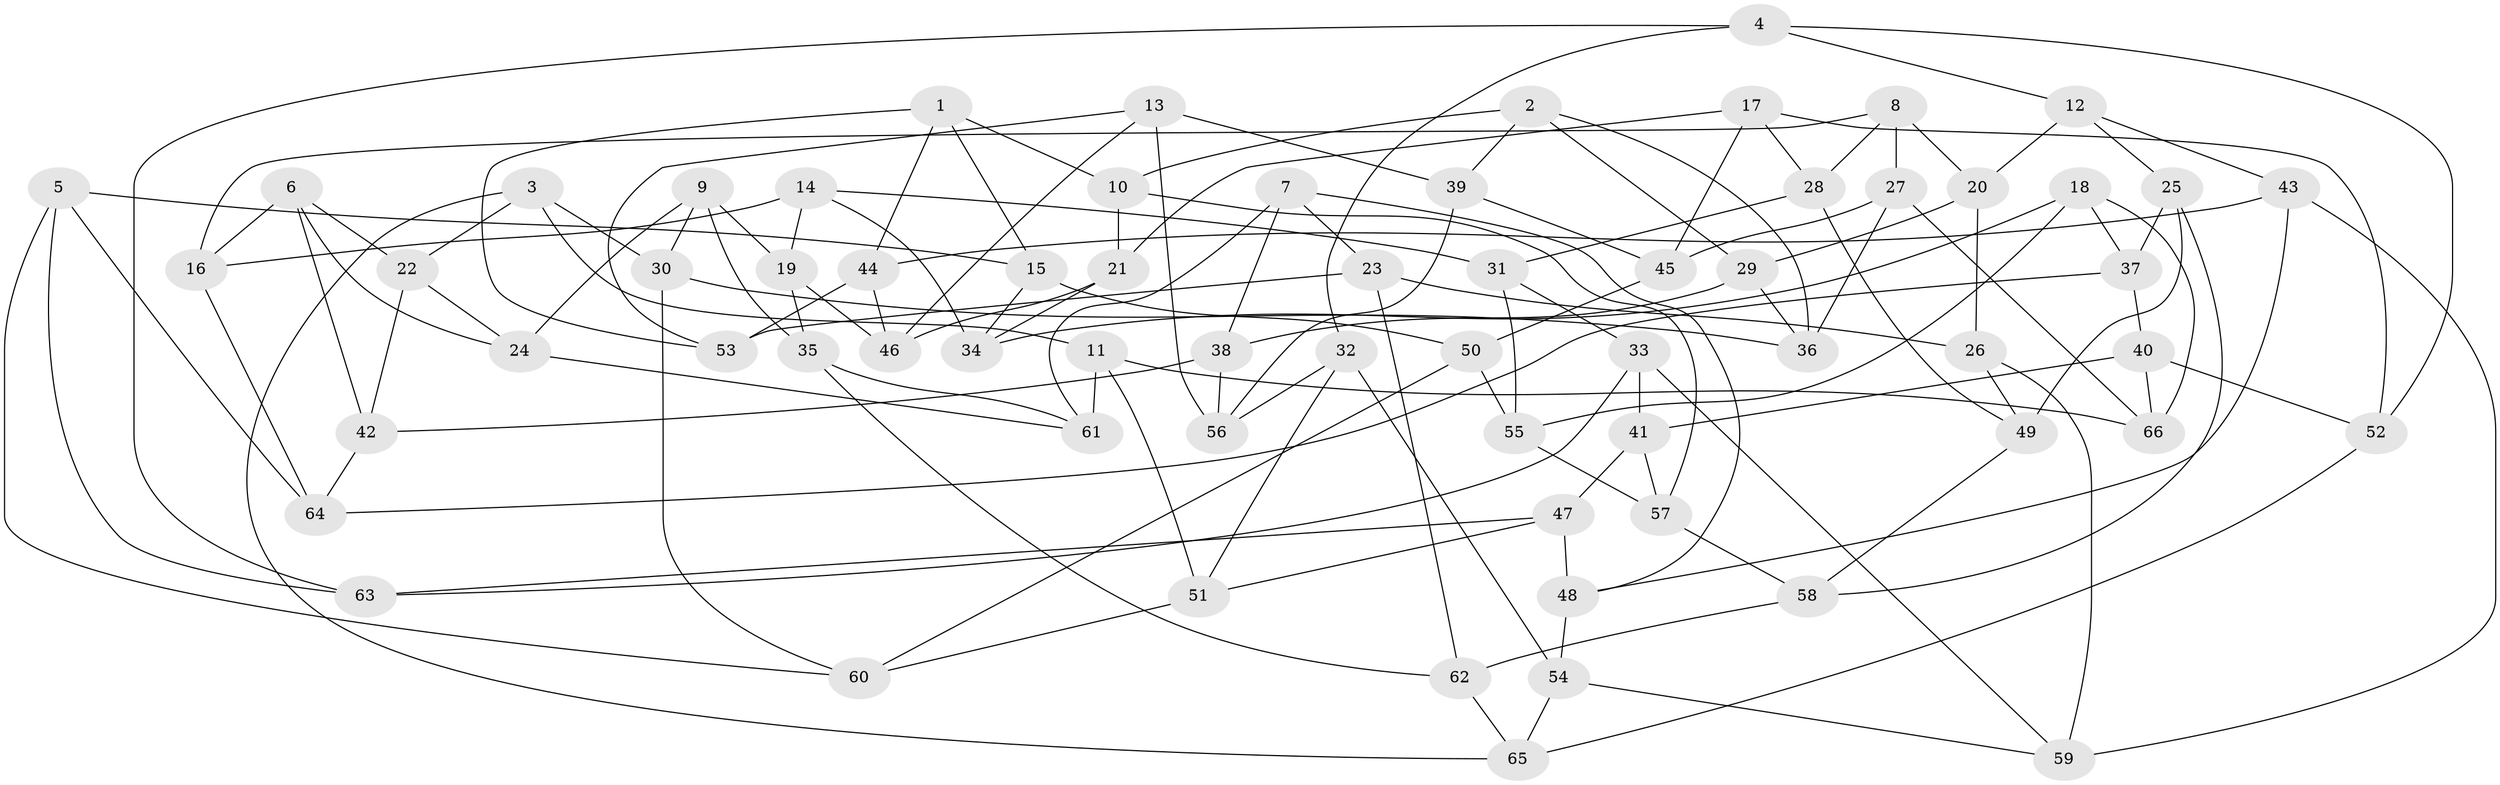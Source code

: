 // Generated by graph-tools (version 1.1) at 2025/02/03/09/25 03:02:56]
// undirected, 66 vertices, 132 edges
graph export_dot {
graph [start="1"]
  node [color=gray90,style=filled];
  1;
  2;
  3;
  4;
  5;
  6;
  7;
  8;
  9;
  10;
  11;
  12;
  13;
  14;
  15;
  16;
  17;
  18;
  19;
  20;
  21;
  22;
  23;
  24;
  25;
  26;
  27;
  28;
  29;
  30;
  31;
  32;
  33;
  34;
  35;
  36;
  37;
  38;
  39;
  40;
  41;
  42;
  43;
  44;
  45;
  46;
  47;
  48;
  49;
  50;
  51;
  52;
  53;
  54;
  55;
  56;
  57;
  58;
  59;
  60;
  61;
  62;
  63;
  64;
  65;
  66;
  1 -- 53;
  1 -- 10;
  1 -- 44;
  1 -- 15;
  2 -- 39;
  2 -- 29;
  2 -- 10;
  2 -- 36;
  3 -- 22;
  3 -- 65;
  3 -- 30;
  3 -- 11;
  4 -- 52;
  4 -- 32;
  4 -- 12;
  4 -- 63;
  5 -- 63;
  5 -- 15;
  5 -- 64;
  5 -- 60;
  6 -- 24;
  6 -- 16;
  6 -- 22;
  6 -- 42;
  7 -- 48;
  7 -- 61;
  7 -- 23;
  7 -- 38;
  8 -- 20;
  8 -- 16;
  8 -- 28;
  8 -- 27;
  9 -- 30;
  9 -- 24;
  9 -- 19;
  9 -- 35;
  10 -- 21;
  10 -- 57;
  11 -- 66;
  11 -- 51;
  11 -- 61;
  12 -- 25;
  12 -- 43;
  12 -- 20;
  13 -- 39;
  13 -- 46;
  13 -- 56;
  13 -- 53;
  14 -- 34;
  14 -- 31;
  14 -- 16;
  14 -- 19;
  15 -- 34;
  15 -- 50;
  16 -- 64;
  17 -- 28;
  17 -- 21;
  17 -- 52;
  17 -- 45;
  18 -- 55;
  18 -- 37;
  18 -- 34;
  18 -- 66;
  19 -- 46;
  19 -- 35;
  20 -- 26;
  20 -- 29;
  21 -- 34;
  21 -- 46;
  22 -- 42;
  22 -- 24;
  23 -- 53;
  23 -- 26;
  23 -- 62;
  24 -- 61;
  25 -- 58;
  25 -- 49;
  25 -- 37;
  26 -- 59;
  26 -- 49;
  27 -- 45;
  27 -- 36;
  27 -- 66;
  28 -- 31;
  28 -- 49;
  29 -- 38;
  29 -- 36;
  30 -- 60;
  30 -- 36;
  31 -- 33;
  31 -- 55;
  32 -- 54;
  32 -- 51;
  32 -- 56;
  33 -- 41;
  33 -- 59;
  33 -- 63;
  35 -- 62;
  35 -- 61;
  37 -- 40;
  37 -- 64;
  38 -- 42;
  38 -- 56;
  39 -- 45;
  39 -- 56;
  40 -- 41;
  40 -- 66;
  40 -- 52;
  41 -- 47;
  41 -- 57;
  42 -- 64;
  43 -- 48;
  43 -- 44;
  43 -- 59;
  44 -- 46;
  44 -- 53;
  45 -- 50;
  47 -- 51;
  47 -- 48;
  47 -- 63;
  48 -- 54;
  49 -- 58;
  50 -- 60;
  50 -- 55;
  51 -- 60;
  52 -- 65;
  54 -- 59;
  54 -- 65;
  55 -- 57;
  57 -- 58;
  58 -- 62;
  62 -- 65;
}
